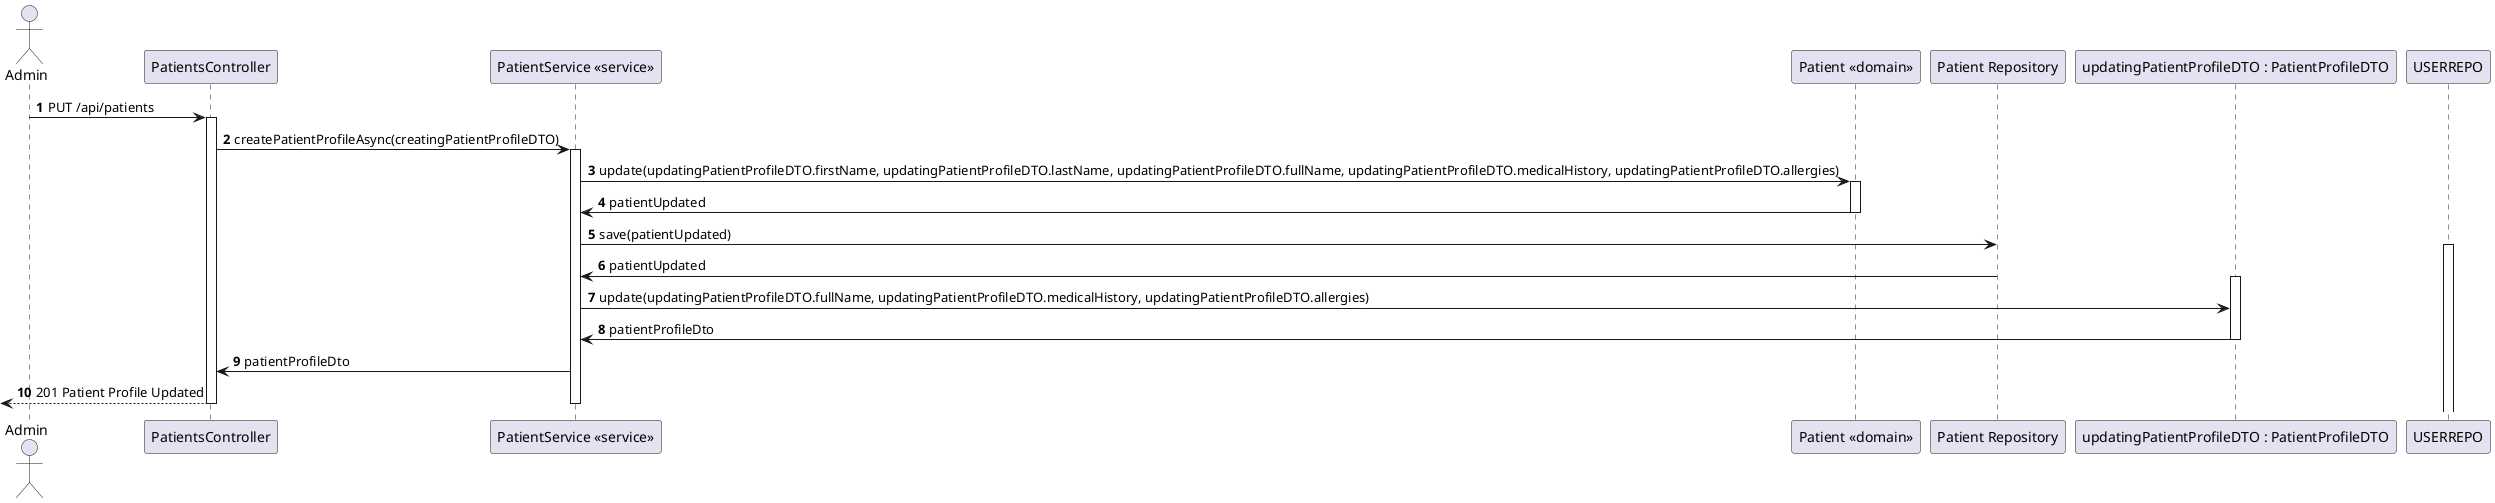 @startuml Patient Profile Update (level 3 - 2)

autonumber
actor Admin as "Admin"
participant CTRL as "PatientsController"
participant SERVICE as "PatientService <<service>>"
participant PATIENT as "Patient <<domain>>"
participant REPO as "Patient Repository"
participant DTO as "updatingPatientProfileDTO : PatientProfileDTO"

Admin-> CTRL : PUT /api/patients
activate CTRL

CTRL -> SERVICE : createPatientProfileAsync(creatingPatientProfileDTO)
activate SERVICE

    SERVICE -> PATIENT : update(updatingPatientProfileDTO.firstName, updatingPatientProfileDTO.lastName, updatingPatientProfileDTO.fullName, updatingPatientProfileDTO.medicalHistory, updatingPatientProfileDTO.allergies)
    activate PATIENT

    PATIENT -> SERVICE : patientUpdated
    deactivate PATIENT

    SERVICE -> REPO : save(patientUpdated)
    activate USERREPO

    REPO -> SERVICE : patientUpdated
    deactivate REPO
    activate DTO
    
    SERVICE -> DTO : update(updatingPatientProfileDTO.fullName, updatingPatientProfileDTO.medicalHistory, updatingPatientProfileDTO.allergies)
    
    DTO -> SERVICE : patientProfileDto
    deactivate DTO

    SERVICE -> CTRL : patientProfileDto
    
    <-- CTRL : 201 Patient Profile Updated

deactivate SERVICE
deactivate CTRL
@enduml

